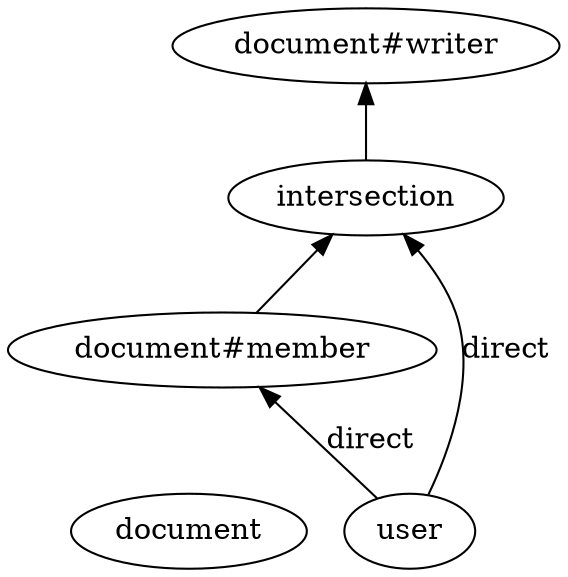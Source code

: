digraph {
graph [
rankdir=BT
];

// Node definitions.
0 [label=document];
1 [label="document#member"];
2 [label=user];
3 [label="document#writer"];
4 [label=intersection];

// Edge definitions.
1 -> 4;
2 -> 1 [label=direct];
2 -> 4 [label=direct];
4 -> 3;
}